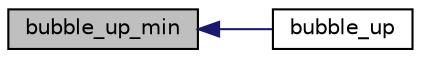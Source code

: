 digraph "bubble_up_min"
{
 // INTERACTIVE_SVG=YES
  edge [fontname="Helvetica",fontsize="10",labelfontname="Helvetica",labelfontsize="10"];
  node [fontname="Helvetica",fontsize="10",shape=record];
  rankdir="LR";
  Node1 [label="bubble_up_min",height=0.2,width=0.4,color="black", fillcolor="grey75", style="filled", fontcolor="black"];
  Node1 -> Node2 [dir="back",color="midnightblue",fontsize="10",style="solid",fontname="Helvetica"];
  Node2 [label="bubble_up",height=0.2,width=0.4,color="black", fillcolor="white", style="filled",URL="$d2/d49/mmheap_8h.html#af2012f5605ce75b93ef74cf51d50bc38"];
}

